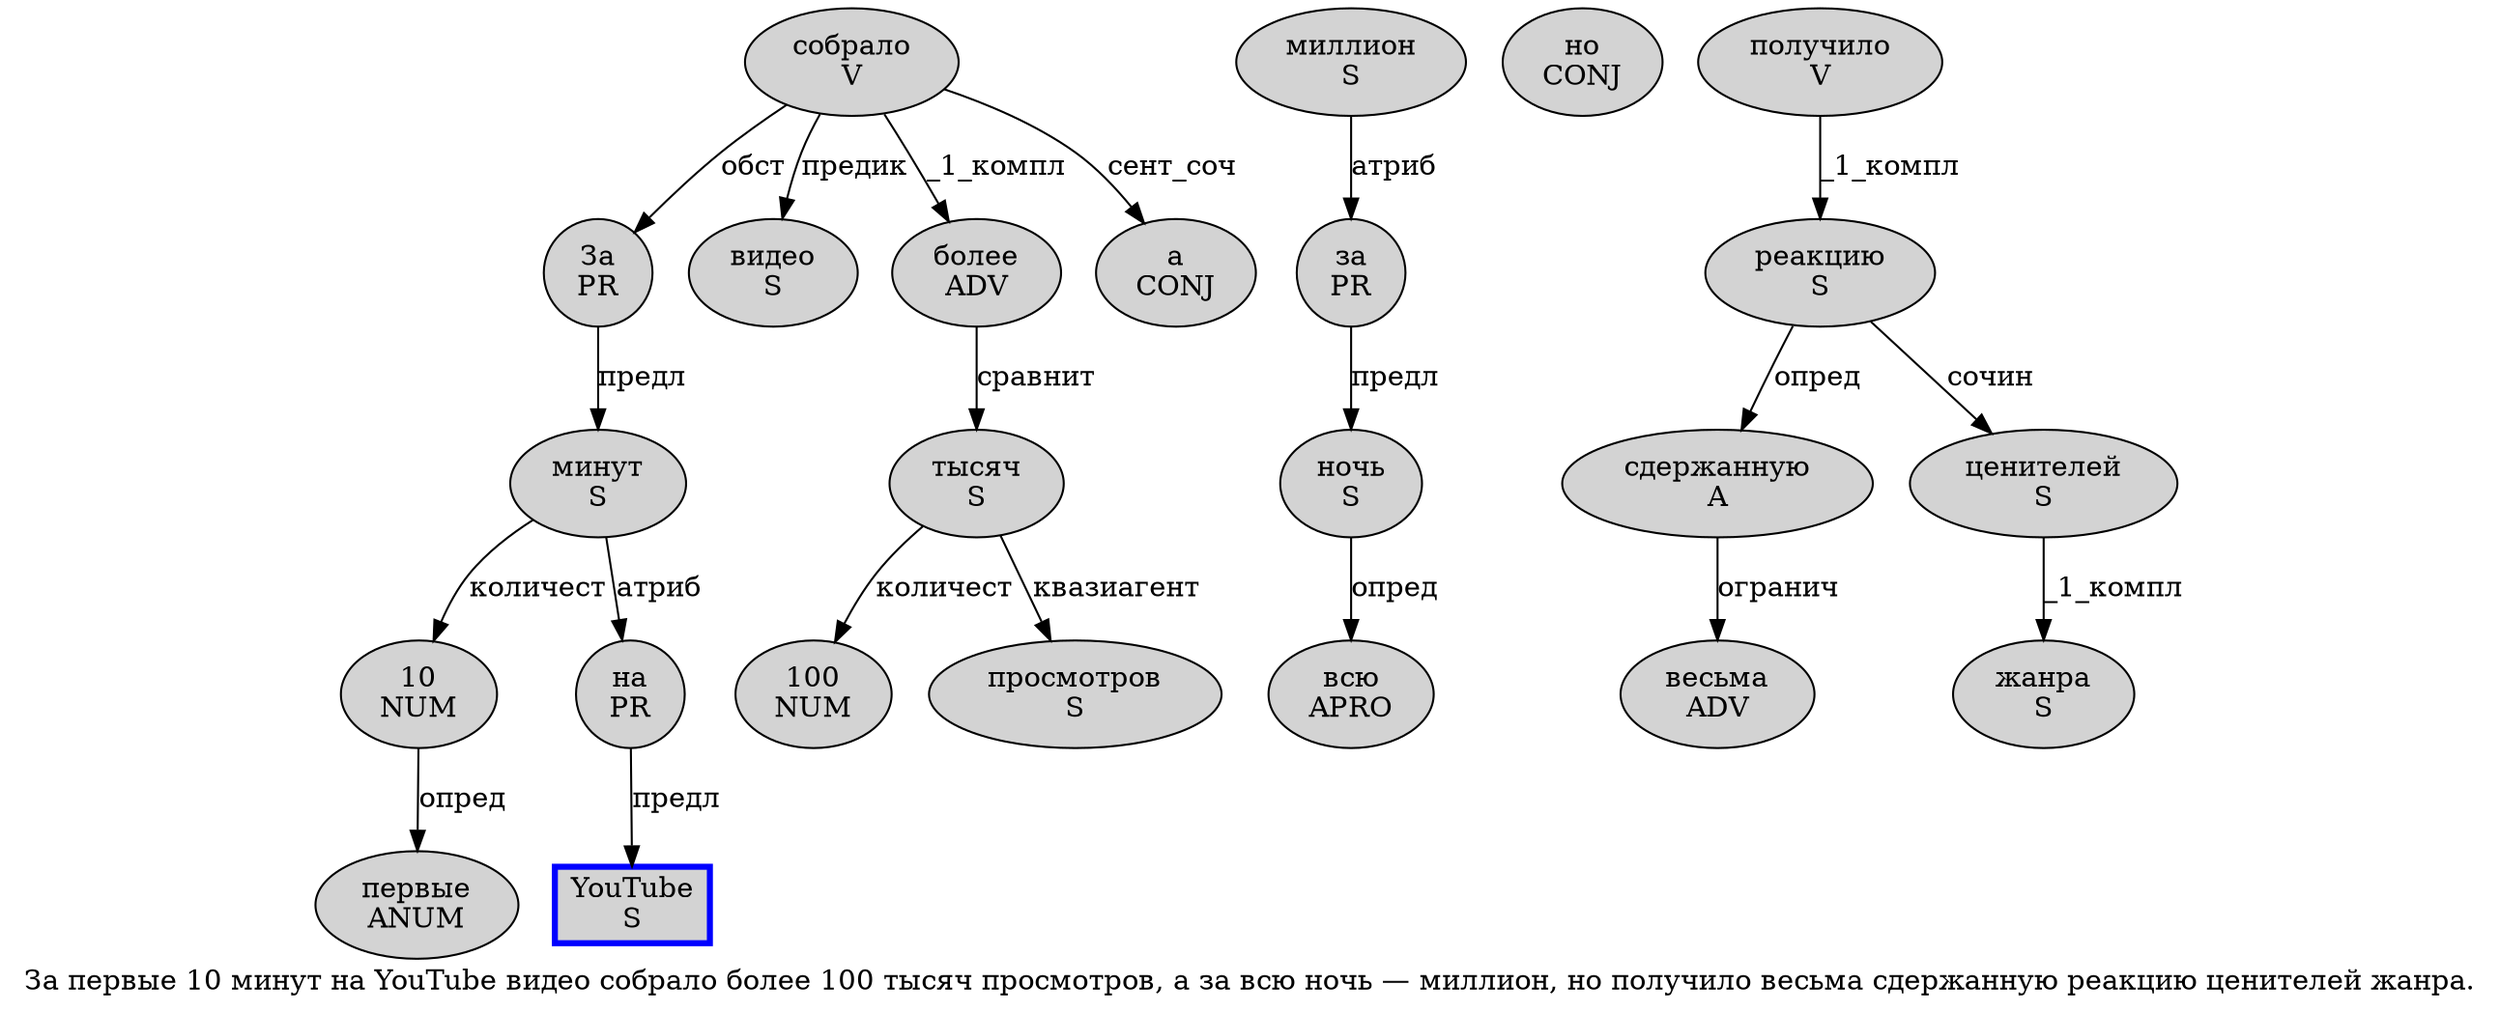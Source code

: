 digraph SENTENCE_337 {
	graph [label="За первые 10 минут на YouTube видео собрало более 100 тысяч просмотров, а за всю ночь — миллион, но получило весьма сдержанную реакцию ценителей жанра."]
	node [style=filled]
		0 [label="За
PR" color="" fillcolor=lightgray penwidth=1 shape=ellipse]
		1 [label="первые
ANUM" color="" fillcolor=lightgray penwidth=1 shape=ellipse]
		2 [label="10
NUM" color="" fillcolor=lightgray penwidth=1 shape=ellipse]
		3 [label="минут
S" color="" fillcolor=lightgray penwidth=1 shape=ellipse]
		4 [label="на
PR" color="" fillcolor=lightgray penwidth=1 shape=ellipse]
		5 [label="YouTube
S" color=blue fillcolor=lightgray penwidth=3 shape=box]
		6 [label="видео
S" color="" fillcolor=lightgray penwidth=1 shape=ellipse]
		7 [label="собрало
V" color="" fillcolor=lightgray penwidth=1 shape=ellipse]
		8 [label="более
ADV" color="" fillcolor=lightgray penwidth=1 shape=ellipse]
		9 [label="100
NUM" color="" fillcolor=lightgray penwidth=1 shape=ellipse]
		10 [label="тысяч
S" color="" fillcolor=lightgray penwidth=1 shape=ellipse]
		11 [label="просмотров
S" color="" fillcolor=lightgray penwidth=1 shape=ellipse]
		13 [label="а
CONJ" color="" fillcolor=lightgray penwidth=1 shape=ellipse]
		14 [label="за
PR" color="" fillcolor=lightgray penwidth=1 shape=ellipse]
		15 [label="всю
APRO" color="" fillcolor=lightgray penwidth=1 shape=ellipse]
		16 [label="ночь
S" color="" fillcolor=lightgray penwidth=1 shape=ellipse]
		18 [label="миллион
S" color="" fillcolor=lightgray penwidth=1 shape=ellipse]
		20 [label="но
CONJ" color="" fillcolor=lightgray penwidth=1 shape=ellipse]
		21 [label="получило
V" color="" fillcolor=lightgray penwidth=1 shape=ellipse]
		22 [label="весьма
ADV" color="" fillcolor=lightgray penwidth=1 shape=ellipse]
		23 [label="сдержанную
A" color="" fillcolor=lightgray penwidth=1 shape=ellipse]
		24 [label="реакцию
S" color="" fillcolor=lightgray penwidth=1 shape=ellipse]
		25 [label="ценителей
S" color="" fillcolor=lightgray penwidth=1 shape=ellipse]
		26 [label="жанра
S" color="" fillcolor=lightgray penwidth=1 shape=ellipse]
			18 -> 14 [label="атриб"]
			21 -> 24 [label="_1_компл"]
			25 -> 26 [label="_1_компл"]
			0 -> 3 [label="предл"]
			2 -> 1 [label="опред"]
			3 -> 2 [label="количест"]
			3 -> 4 [label="атриб"]
			14 -> 16 [label="предл"]
			8 -> 10 [label="сравнит"]
			23 -> 22 [label="огранич"]
			7 -> 0 [label="обст"]
			7 -> 6 [label="предик"]
			7 -> 8 [label="_1_компл"]
			7 -> 13 [label="сент_соч"]
			24 -> 23 [label="опред"]
			24 -> 25 [label="сочин"]
			4 -> 5 [label="предл"]
			10 -> 9 [label="количест"]
			10 -> 11 [label="квазиагент"]
			16 -> 15 [label="опред"]
}